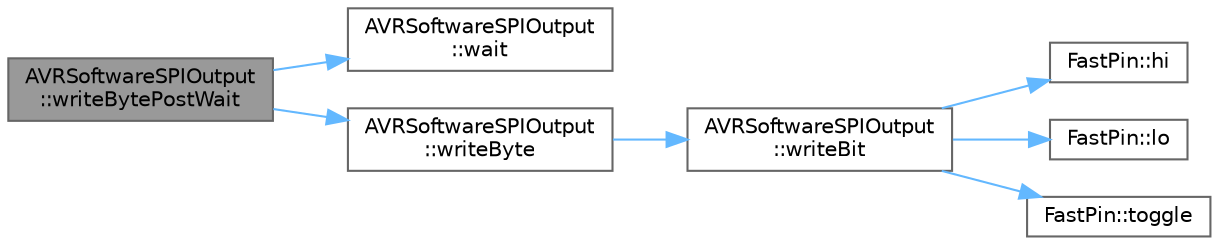 digraph "AVRSoftwareSPIOutput::writeBytePostWait"
{
 // LATEX_PDF_SIZE
  bgcolor="transparent";
  edge [fontname=Helvetica,fontsize=10,labelfontname=Helvetica,labelfontsize=10];
  node [fontname=Helvetica,fontsize=10,shape=box,height=0.2,width=0.4];
  rankdir="LR";
  Node1 [id="Node000001",label="AVRSoftwareSPIOutput\l::writeBytePostWait",height=0.2,width=0.4,color="gray40", fillcolor="grey60", style="filled", fontcolor="black",tooltip="Write a single byte over SPI and wait afterwards."];
  Node1 -> Node2 [id="edge1_Node000001_Node000002",color="steelblue1",style="solid",tooltip=" "];
  Node2 [id="Node000002",label="AVRSoftwareSPIOutput\l::wait",height=0.2,width=0.4,color="grey40", fillcolor="white", style="filled",URL="$dc/d57/class_a_v_r_software_s_p_i_output.html#a15951c5c76cc43be5b8812d29da716dc",tooltip="Wait until the SPI subsystem is ready for more data to write."];
  Node1 -> Node3 [id="edge2_Node000001_Node000003",color="steelblue1",style="solid",tooltip=" "];
  Node3 [id="Node000003",label="AVRSoftwareSPIOutput\l::writeByte",height=0.2,width=0.4,color="grey40", fillcolor="white", style="filled",URL="$dc/d57/class_a_v_r_software_s_p_i_output.html#a58393081ec8c54bd6968642b89e8bd43",tooltip="Write a single byte over SPI."];
  Node3 -> Node4 [id="edge3_Node000003_Node000004",color="steelblue1",style="solid",tooltip=" "];
  Node4 [id="Node000004",label="AVRSoftwareSPIOutput\l::writeBit",height=0.2,width=0.4,color="grey40", fillcolor="white", style="filled",URL="$dc/d57/class_a_v_r_software_s_p_i_output.html#ad13d8cd559302413e8c885aab5ad7497",tooltip="Write the BIT'th bit out via SPI, setting the data pin then strobing the clock."];
  Node4 -> Node5 [id="edge4_Node000004_Node000005",color="steelblue1",style="solid",tooltip=" "];
  Node5 [id="Node000005",label="FastPin::hi",height=0.2,width=0.4,color="grey40", fillcolor="white", style="filled",URL="$db/d3b/class_fast_pin.html#add52474362013eb37903fc832e2abdc2",tooltip="Set the pin state to HIGH"];
  Node4 -> Node6 [id="edge5_Node000004_Node000006",color="steelblue1",style="solid",tooltip=" "];
  Node6 [id="Node000006",label="FastPin::lo",height=0.2,width=0.4,color="grey40", fillcolor="white", style="filled",URL="$db/d3b/class_fast_pin.html#aa7420ec06218b5201f7f54cf6f4bfb86",tooltip="Set the pin state to LOW"];
  Node4 -> Node7 [id="edge6_Node000004_Node000007",color="steelblue1",style="solid",tooltip=" "];
  Node7 [id="Node000007",label="FastPin::toggle",height=0.2,width=0.4,color="grey40", fillcolor="white", style="filled",URL="$db/d3b/class_fast_pin.html#a25b537b13a05155051cc663b4877f79f",tooltip="Toggle the pin."];
}
